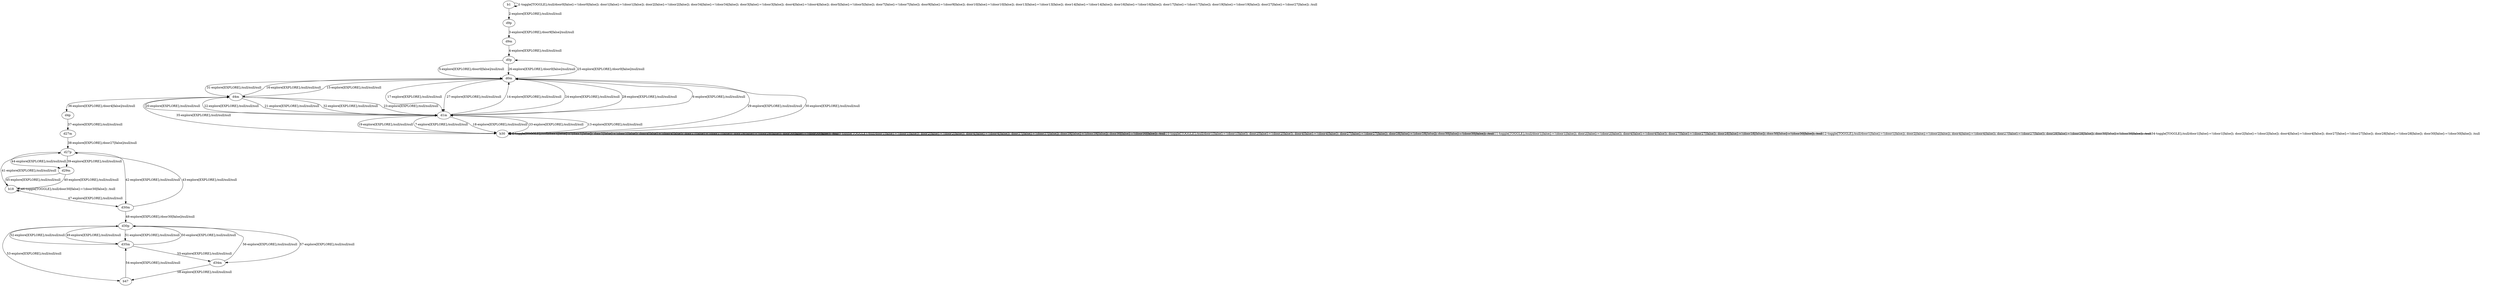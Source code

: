 # Total number of goals covered by this test: 1
# d34m --> b47

digraph g {
"b1" -> "b1" [label = "1-toggle[TOGGLE];/null/door0[false]:=!(door0[false]); door1[false]:=!(door1[false]); door2[false]:=!(door2[false]); door34[false]:=!(door34[false]); door3[false]:=!(door3[false]); door4[false]:=!(door4[false]); door5[false]:=!(door5[false]); door7[false]:=!(door7[false]); door9[false]:=!(door9[false]); door10[false]:=!(door10[false]); door13[false]:=!(door13[false]); door14[false]:=!(door14[false]); door16[false]:=!(door16[false]); door17[false]:=!(door17[false]); door19[false]:=!(door19[false]); door27[false]:=!(door27[false]); /null"];
"b1" -> "d9p" [label = "2-explore[EXPLORE];/null/null/null"];
"d9p" -> "d9m" [label = "3-explore[EXPLORE];/door9[false]/null/null"];
"d9m" -> "d0p" [label = "4-explore[EXPLORE];/null/null/null"];
"d0p" -> "d0m" [label = "5-explore[EXPLORE];/door0[false]/null/null"];
"d0m" -> "d1m" [label = "6-explore[EXPLORE];/null/null/null"];
"d1m" -> "b30" [label = "7-explore[EXPLORE];/null/null/null"];
"b30" -> "b30" [label = "8-toggle[TOGGLE];/null/door1[false]:=!(door1[false]); door2[false]:=!(door2[false]); door4[false]:=!(door4[false]); door27[false]:=!(door27[false]); door28[false]:=!(door28[false]); door30[false]:=!(door30[false]); /null"];
"b30" -> "b30" [label = "9-toggle[TOGGLE];/null/door1[false]:=!(door1[false]); door2[false]:=!(door2[false]); door4[false]:=!(door4[false]); door27[false]:=!(door27[false]); door28[false]:=!(door28[false]); door30[false]:=!(door30[false]); /null"];
"b30" -> "b30" [label = "10-toggle[TOGGLE];/null/door1[false]:=!(door1[false]); door2[false]:=!(door2[false]); door4[false]:=!(door4[false]); door27[false]:=!(door27[false]); door28[false]:=!(door28[false]); door30[false]:=!(door30[false]); /null"];
"b30" -> "b30" [label = "11-toggle[TOGGLE];/null/door1[false]:=!(door1[false]); door2[false]:=!(door2[false]); door4[false]:=!(door4[false]); door27[false]:=!(door27[false]); door28[false]:=!(door28[false]); door30[false]:=!(door30[false]); /null"];
"b30" -> "b30" [label = "12-toggle[TOGGLE];/null/door1[false]:=!(door1[false]); door2[false]:=!(door2[false]); door4[false]:=!(door4[false]); door27[false]:=!(door27[false]); door28[false]:=!(door28[false]); door30[false]:=!(door30[false]); /null"];
"b30" -> "d1m" [label = "13-explore[EXPLORE];/null/null/null"];
"d1m" -> "d0m" [label = "14-explore[EXPLORE];/null/null/null"];
"d0m" -> "d4m" [label = "15-explore[EXPLORE];/null/null/null"];
"d4m" -> "d0m" [label = "16-explore[EXPLORE];/null/null/null"];
"d0m" -> "d1m" [label = "17-explore[EXPLORE];/null/null/null"];
"d1m" -> "b30" [label = "18-explore[EXPLORE];/null/null/null"];
"b30" -> "d1m" [label = "19-explore[EXPLORE];/null/null/null"];
"d1m" -> "d4m" [label = "20-explore[EXPLORE];/null/null/null"];
"d4m" -> "d1m" [label = "21-explore[EXPLORE];/null/null/null"];
"d1m" -> "d4m" [label = "22-explore[EXPLORE];/null/null/null"];
"d4m" -> "d1m" [label = "23-explore[EXPLORE];/null/null/null"];
"d1m" -> "d0m" [label = "24-explore[EXPLORE];/null/null/null"];
"d0m" -> "d0p" [label = "25-explore[EXPLORE];/door0[false]/null/null"];
"d0p" -> "d0m" [label = "26-explore[EXPLORE];/door0[false]/null/null"];
"d0m" -> "d1m" [label = "27-explore[EXPLORE];/null/null/null"];
"d1m" -> "d0m" [label = "28-explore[EXPLORE];/null/null/null"];
"d0m" -> "b30" [label = "29-explore[EXPLORE];/null/null/null"];
"b30" -> "d0m" [label = "30-explore[EXPLORE];/null/null/null"];
"d0m" -> "d4m" [label = "31-explore[EXPLORE];/null/null/null"];
"d4m" -> "d1m" [label = "32-explore[EXPLORE];/null/null/null"];
"d1m" -> "b30" [label = "33-explore[EXPLORE];/null/null/null"];
"b30" -> "b30" [label = "34-toggle[TOGGLE];/null/door1[false]:=!(door1[false]); door2[false]:=!(door2[false]); door4[false]:=!(door4[false]); door27[false]:=!(door27[false]); door28[false]:=!(door28[false]); door30[false]:=!(door30[false]); /null"];
"b30" -> "d4m" [label = "35-explore[EXPLORE];/null/null/null"];
"d4m" -> "d4p" [label = "36-explore[EXPLORE];/door4[false]/null/null"];
"d4p" -> "d27m" [label = "37-explore[EXPLORE];/null/null/null"];
"d27m" -> "d27p" [label = "38-explore[EXPLORE];/door27[false]/null/null"];
"d27p" -> "d29m" [label = "39-explore[EXPLORE];/null/null/null"];
"d29m" -> "b18" [label = "40-explore[EXPLORE];/null/null/null"];
"b18" -> "d27p" [label = "41-explore[EXPLORE];/null/null/null"];
"d27p" -> "d30m" [label = "42-explore[EXPLORE];/null/null/null"];
"d30m" -> "d27p" [label = "43-explore[EXPLORE];/null/null/null"];
"d27p" -> "d29m" [label = "44-explore[EXPLORE];/null/null/null"];
"d29m" -> "b18" [label = "45-explore[EXPLORE];/null/null/null"];
"b18" -> "b18" [label = "46-toggle[TOGGLE];/null/door30[false]:=!(door30[false]); /null"];
"b18" -> "d30m" [label = "47-explore[EXPLORE];/null/null/null"];
"d30m" -> "d30p" [label = "48-explore[EXPLORE];/door30[false]/null/null"];
"d30p" -> "d35m" [label = "49-explore[EXPLORE];/null/null/null"];
"d35m" -> "d30p" [label = "50-explore[EXPLORE];/null/null/null"];
"d30p" -> "d35m" [label = "51-explore[EXPLORE];/null/null/null"];
"d35m" -> "d30p" [label = "52-explore[EXPLORE];/null/null/null"];
"d30p" -> "b47" [label = "53-explore[EXPLORE];/null/null/null"];
"b47" -> "d35m" [label = "54-explore[EXPLORE];/null/null/null"];
"d35m" -> "d34m" [label = "55-explore[EXPLORE];/null/null/null"];
"d34m" -> "d30p" [label = "56-explore[EXPLORE];/null/null/null"];
"d30p" -> "d34m" [label = "57-explore[EXPLORE];/null/null/null"];
"d34m" -> "b47" [label = "58-explore[EXPLORE];/null/null/null"];
}